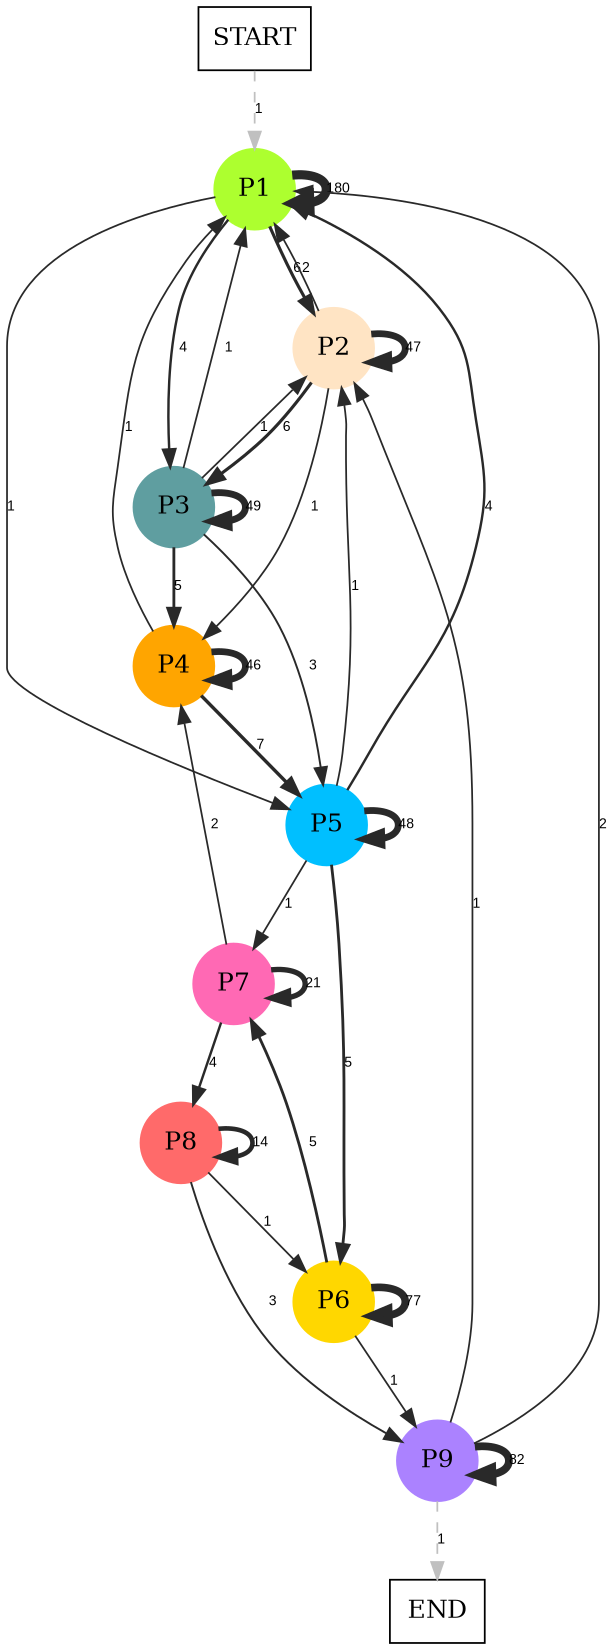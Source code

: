 digraph graphname {
	dpi = 150
	size="16,11!";
	margin = 0;
"P1" [shape=circle, color=greenyellow, style=filled]"P2" [shape=circle, color=bisque, style=filled]"P3" [shape=circle, color=cadetblue, style=filled]"P4" [shape=circle, color=orange, style=filled]"P5" [shape=circle, color=deepskyblue, style=filled]"P6" [shape=circle, color=gold, style=filled]"P7" [shape=circle, color=hotpink, style=filled]"P8" [shape=circle, color=indianred1, style=filled]"P9" [shape=circle, color=mediumpurple1, style=filled]"START" [shape=box, fillcolor=white, style=filled, color=black]"END" [shape=box, fillcolor=white, style=filled, color=black]"P1" -> "P1" [ color=grey16 penwidth = "5.19295685089021"label ="180" labelfloat=false fontname="Arial" fontsize=8]
"P1" -> "P2" [ color=grey16 penwidth = "1.791759469228055"label ="6" labelfloat=false fontname="Arial" fontsize=8]
"P1" -> "P3" [ color=grey16 penwidth = "1.3862943611198906"label ="4" labelfloat=false fontname="Arial" fontsize=8]
"P1" -> "P5" [ color=grey16 penwidth = "1"label ="1" labelfloat=false fontname="Arial" fontsize=8]
"P2" -> "P1" [ color=grey16 penwidth = "1"label ="2" labelfloat=false fontname="Arial" fontsize=8]
"P2" -> "P2" [ color=grey16 penwidth = "3.8501476017100584"label ="47" labelfloat=false fontname="Arial" fontsize=8]
"P2" -> "P3" [ color=grey16 penwidth = "1.791759469228055"label ="6" labelfloat=false fontname="Arial" fontsize=8]
"P2" -> "P4" [ color=grey16 penwidth = "1"label ="1" labelfloat=false fontname="Arial" fontsize=8]
"P3" -> "P1" [ color=grey16 penwidth = "1"label ="1" labelfloat=false fontname="Arial" fontsize=8]
"P3" -> "P2" [ color=grey16 penwidth = "1"label ="1" labelfloat=false fontname="Arial" fontsize=8]
"P3" -> "P3" [ color=grey16 penwidth = "3.8918202981106265"label ="49" labelfloat=false fontname="Arial" fontsize=8]
"P3" -> "P4" [ color=grey16 penwidth = "1.6094379124341003"label ="5" labelfloat=false fontname="Arial" fontsize=8]
"P3" -> "P5" [ color=grey16 penwidth = "1.0986122886681098"label ="3" labelfloat=false fontname="Arial" fontsize=8]
"P4" -> "P1" [ color=grey16 penwidth = "1"label ="1" labelfloat=false fontname="Arial" fontsize=8]
"P4" -> "P4" [ color=grey16 penwidth = "3.828641396489095"label ="46" labelfloat=false fontname="Arial" fontsize=8]
"P4" -> "P5" [ color=grey16 penwidth = "1.9459101490553132"label ="7" labelfloat=false fontname="Arial" fontsize=8]
"P5" -> "P1" [ color=grey16 penwidth = "1.3862943611198906"label ="4" labelfloat=false fontname="Arial" fontsize=8]
"P5" -> "P2" [ color=grey16 penwidth = "1"label ="1" labelfloat=false fontname="Arial" fontsize=8]
"P5" -> "P5" [ color=grey16 penwidth = "3.871201010907891"label ="48" labelfloat=false fontname="Arial" fontsize=8]
"P5" -> "P6" [ color=grey16 penwidth = "1.6094379124341003"label ="5" labelfloat=false fontname="Arial" fontsize=8]
"P5" -> "P7" [ color=grey16 penwidth = "1"label ="1" labelfloat=false fontname="Arial" fontsize=8]
"P6" -> "P6" [ color=grey16 penwidth = "4.343805421853684"label ="77" labelfloat=false fontname="Arial" fontsize=8]
"P6" -> "P7" [ color=grey16 penwidth = "1.6094379124341003"label ="5" labelfloat=false fontname="Arial" fontsize=8]
"P6" -> "P9" [ color=grey16 penwidth = "1"label ="1" labelfloat=false fontname="Arial" fontsize=8]
"P7" -> "P4" [ color=grey16 penwidth = "1"label ="2" labelfloat=false fontname="Arial" fontsize=8]
"P7" -> "P7" [ color=grey16 penwidth = "3.044522437723423"label ="21" labelfloat=false fontname="Arial" fontsize=8]
"P7" -> "P8" [ color=grey16 penwidth = "1.3862943611198906"label ="4" labelfloat=false fontname="Arial" fontsize=8]
"P8" -> "P6" [ color=grey16 penwidth = "1"label ="1" labelfloat=false fontname="Arial" fontsize=8]
"P8" -> "P8" [ color=grey16 penwidth = "2.6390573296152584"label ="14" labelfloat=false fontname="Arial" fontsize=8]
"P8" -> "P9" [ color=grey16 penwidth = "1.0986122886681098"label ="3" labelfloat=false fontname="Arial" fontsize=8]
"P9" -> "P1" [ color=grey16 penwidth = "1"label ="2" labelfloat=false fontname="Arial" fontsize=8]
"P9" -> "P2" [ color=grey16 penwidth = "1"label ="1" labelfloat=false fontname="Arial" fontsize=8]
"P9" -> "P9" [ color=grey16 penwidth = "4.406719247264253"label ="82" labelfloat=false fontname="Arial" fontsize=8]
"P9" -> "END" [ style = dashed color=grey label ="1" labelfloat=false fontname="Arial" fontsize=8]
"START" -> "P1" [ style = dashed color=grey label ="1" labelfloat=false fontname="Arial" fontsize=8]
}
